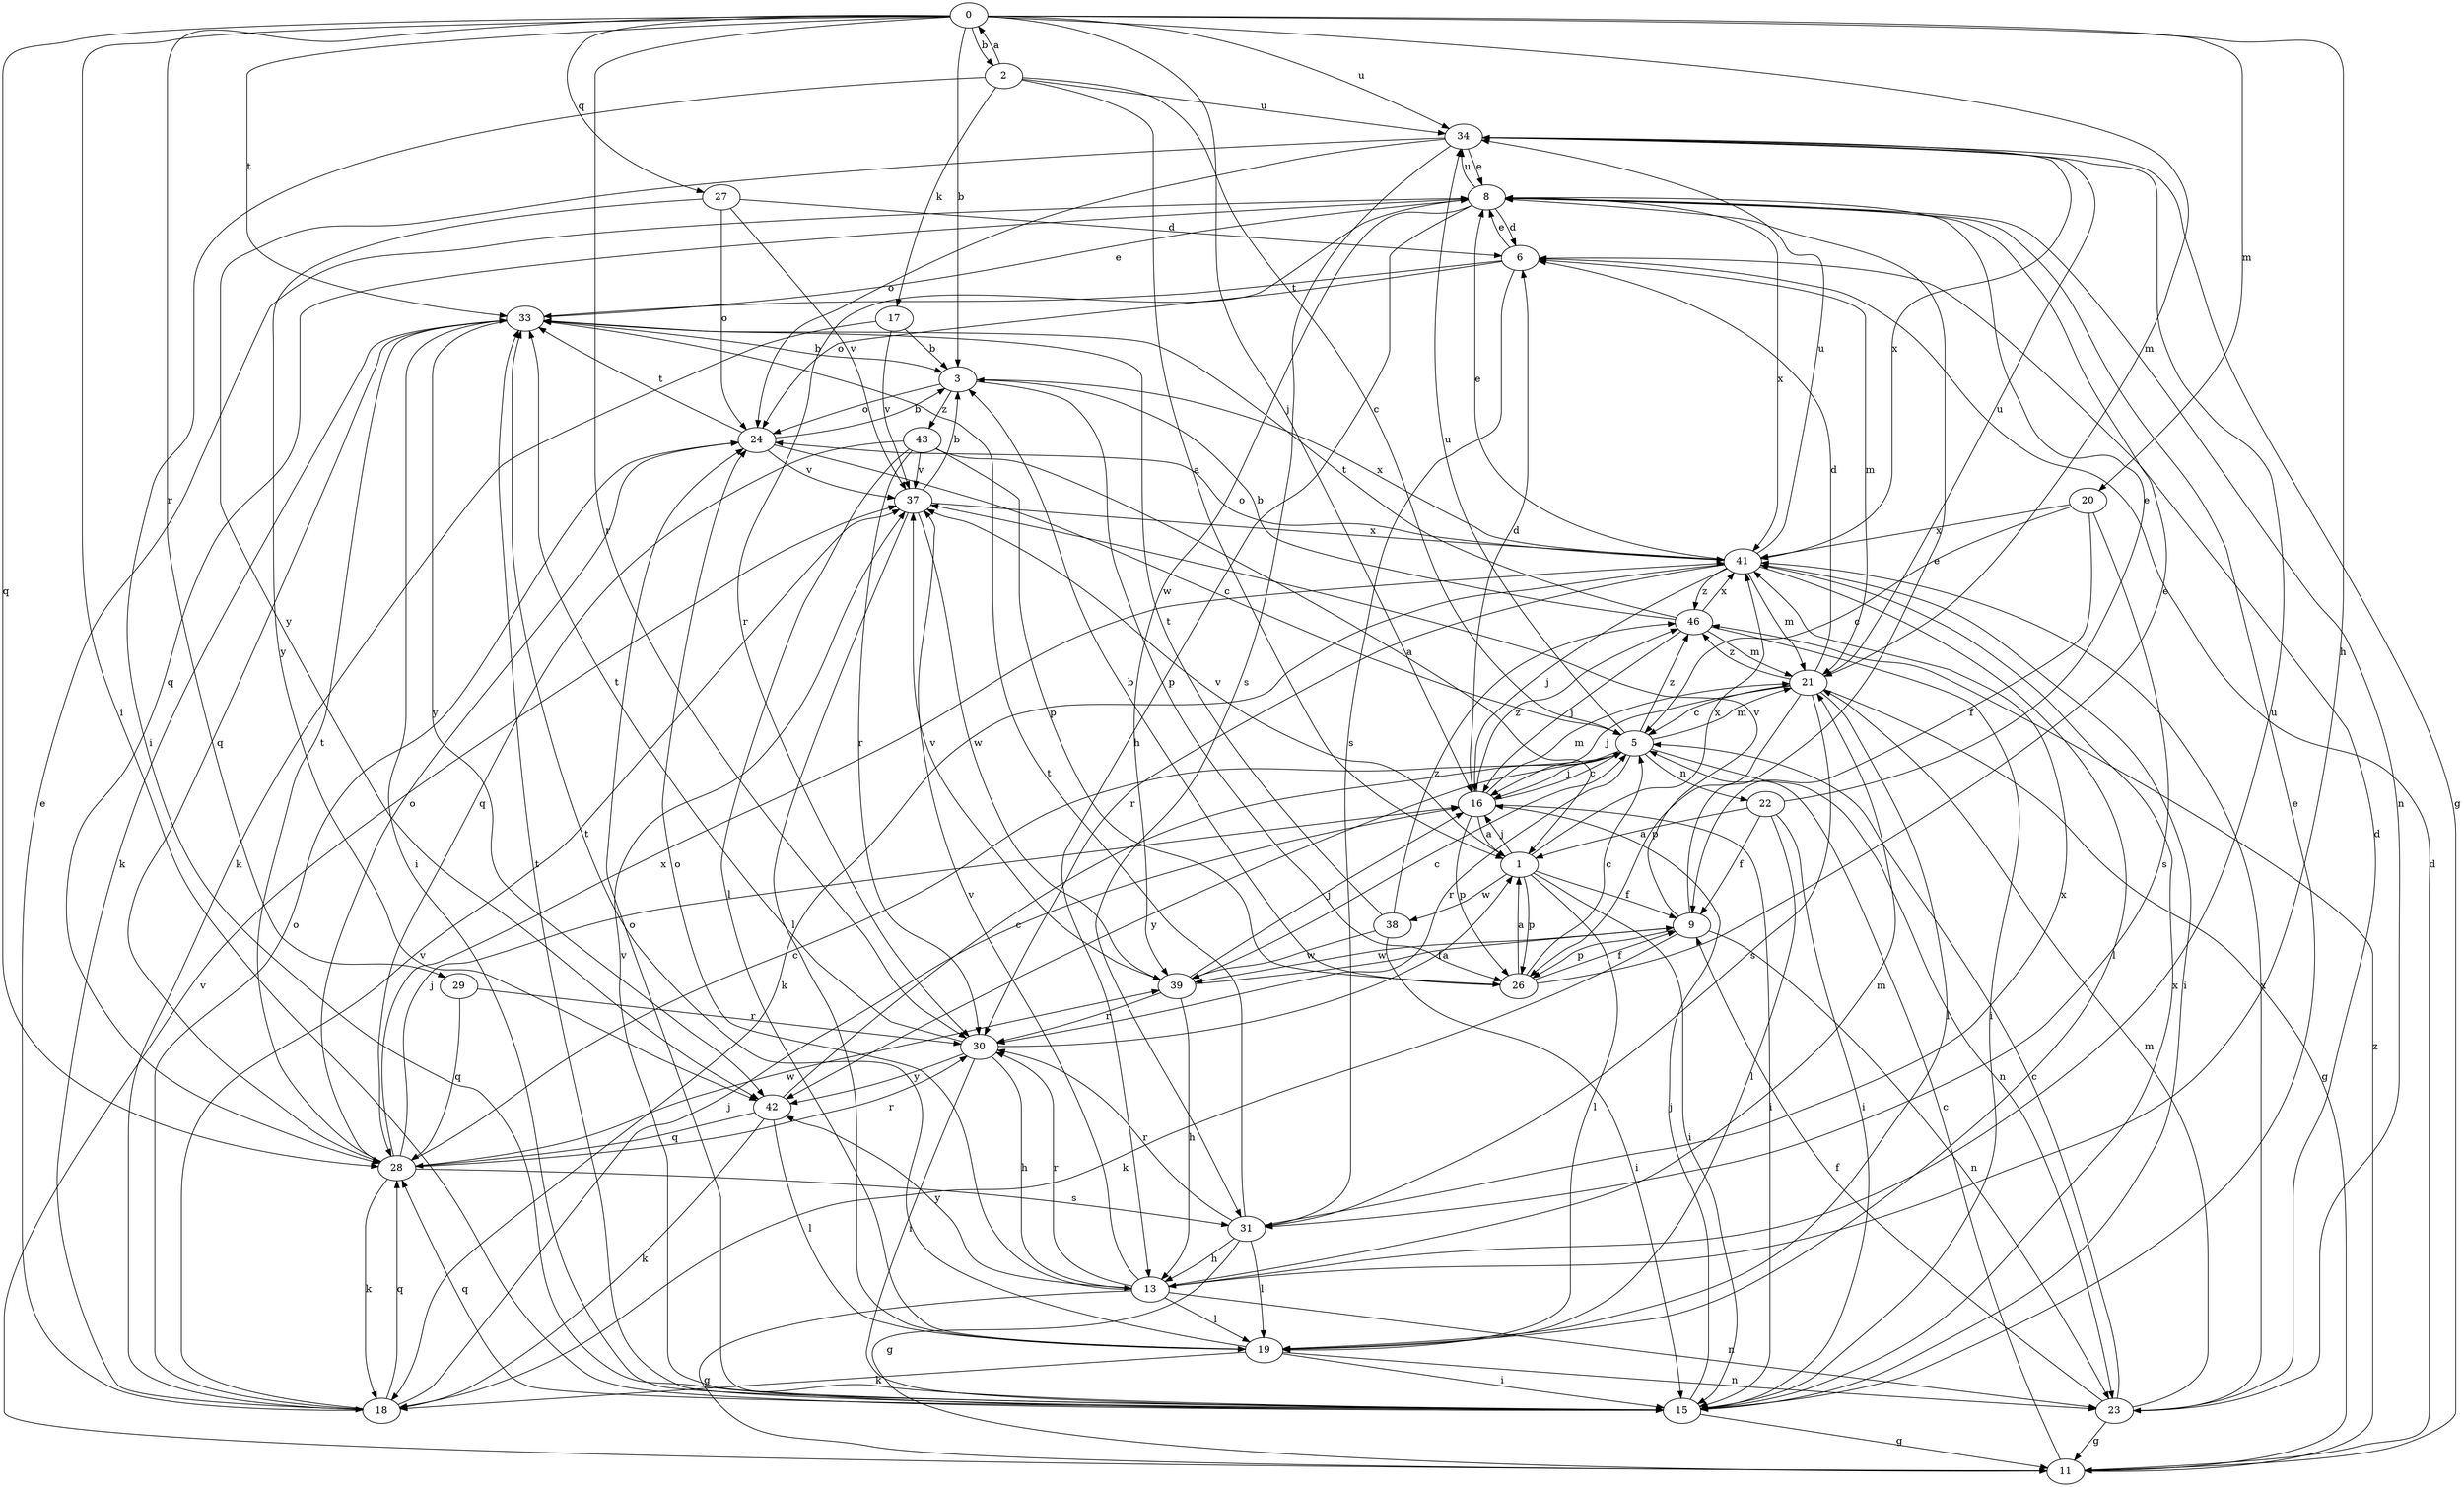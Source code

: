 strict digraph  {
0;
1;
2;
3;
5;
6;
8;
9;
11;
13;
15;
16;
17;
18;
19;
20;
21;
22;
23;
24;
26;
27;
28;
29;
30;
31;
33;
34;
37;
38;
39;
41;
42;
43;
46;
0 -> 2  [label=b];
0 -> 3  [label=b];
0 -> 13  [label=h];
0 -> 15  [label=i];
0 -> 16  [label=j];
0 -> 20  [label=m];
0 -> 21  [label=m];
0 -> 27  [label=q];
0 -> 28  [label=q];
0 -> 29  [label=r];
0 -> 30  [label=r];
0 -> 33  [label=t];
0 -> 34  [label=u];
1 -> 9  [label=f];
1 -> 15  [label=i];
1 -> 16  [label=j];
1 -> 19  [label=l];
1 -> 26  [label=p];
1 -> 37  [label=v];
1 -> 38  [label=w];
1 -> 41  [label=x];
2 -> 0  [label=a];
2 -> 1  [label=a];
2 -> 5  [label=c];
2 -> 15  [label=i];
2 -> 17  [label=k];
2 -> 34  [label=u];
3 -> 24  [label=o];
3 -> 26  [label=p];
3 -> 41  [label=x];
3 -> 43  [label=z];
5 -> 16  [label=j];
5 -> 21  [label=m];
5 -> 22  [label=n];
5 -> 23  [label=n];
5 -> 30  [label=r];
5 -> 34  [label=u];
5 -> 42  [label=y];
5 -> 46  [label=z];
6 -> 8  [label=e];
6 -> 21  [label=m];
6 -> 24  [label=o];
6 -> 31  [label=s];
6 -> 33  [label=t];
8 -> 6  [label=d];
8 -> 13  [label=h];
8 -> 23  [label=n];
8 -> 28  [label=q];
8 -> 30  [label=r];
8 -> 34  [label=u];
8 -> 39  [label=w];
8 -> 41  [label=x];
9 -> 8  [label=e];
9 -> 18  [label=k];
9 -> 23  [label=n];
9 -> 26  [label=p];
9 -> 37  [label=v];
9 -> 39  [label=w];
11 -> 5  [label=c];
11 -> 6  [label=d];
11 -> 37  [label=v];
11 -> 46  [label=z];
13 -> 11  [label=g];
13 -> 19  [label=l];
13 -> 21  [label=m];
13 -> 23  [label=n];
13 -> 24  [label=o];
13 -> 30  [label=r];
13 -> 34  [label=u];
13 -> 37  [label=v];
13 -> 42  [label=y];
15 -> 8  [label=e];
15 -> 11  [label=g];
15 -> 16  [label=j];
15 -> 24  [label=o];
15 -> 28  [label=q];
15 -> 33  [label=t];
15 -> 37  [label=v];
15 -> 41  [label=x];
16 -> 1  [label=a];
16 -> 5  [label=c];
16 -> 6  [label=d];
16 -> 15  [label=i];
16 -> 21  [label=m];
16 -> 26  [label=p];
16 -> 46  [label=z];
17 -> 3  [label=b];
17 -> 18  [label=k];
17 -> 37  [label=v];
18 -> 8  [label=e];
18 -> 16  [label=j];
18 -> 24  [label=o];
18 -> 28  [label=q];
18 -> 37  [label=v];
19 -> 15  [label=i];
19 -> 18  [label=k];
19 -> 23  [label=n];
19 -> 33  [label=t];
20 -> 5  [label=c];
20 -> 9  [label=f];
20 -> 31  [label=s];
20 -> 41  [label=x];
21 -> 5  [label=c];
21 -> 6  [label=d];
21 -> 11  [label=g];
21 -> 16  [label=j];
21 -> 19  [label=l];
21 -> 26  [label=p];
21 -> 31  [label=s];
21 -> 34  [label=u];
21 -> 46  [label=z];
22 -> 1  [label=a];
22 -> 8  [label=e];
22 -> 9  [label=f];
22 -> 15  [label=i];
22 -> 19  [label=l];
23 -> 5  [label=c];
23 -> 6  [label=d];
23 -> 9  [label=f];
23 -> 11  [label=g];
23 -> 21  [label=m];
23 -> 41  [label=x];
24 -> 3  [label=b];
24 -> 5  [label=c];
24 -> 33  [label=t];
24 -> 37  [label=v];
26 -> 1  [label=a];
26 -> 3  [label=b];
26 -> 5  [label=c];
26 -> 8  [label=e];
26 -> 9  [label=f];
27 -> 6  [label=d];
27 -> 24  [label=o];
27 -> 37  [label=v];
27 -> 42  [label=y];
28 -> 5  [label=c];
28 -> 16  [label=j];
28 -> 18  [label=k];
28 -> 24  [label=o];
28 -> 30  [label=r];
28 -> 31  [label=s];
28 -> 33  [label=t];
28 -> 39  [label=w];
28 -> 41  [label=x];
29 -> 28  [label=q];
29 -> 30  [label=r];
30 -> 1  [label=a];
30 -> 13  [label=h];
30 -> 15  [label=i];
30 -> 33  [label=t];
30 -> 42  [label=y];
31 -> 11  [label=g];
31 -> 13  [label=h];
31 -> 19  [label=l];
31 -> 30  [label=r];
31 -> 33  [label=t];
31 -> 41  [label=x];
33 -> 3  [label=b];
33 -> 8  [label=e];
33 -> 15  [label=i];
33 -> 18  [label=k];
33 -> 28  [label=q];
33 -> 42  [label=y];
34 -> 8  [label=e];
34 -> 11  [label=g];
34 -> 24  [label=o];
34 -> 31  [label=s];
34 -> 41  [label=x];
34 -> 42  [label=y];
37 -> 3  [label=b];
37 -> 19  [label=l];
37 -> 39  [label=w];
37 -> 41  [label=x];
38 -> 15  [label=i];
38 -> 33  [label=t];
38 -> 39  [label=w];
38 -> 46  [label=z];
39 -> 5  [label=c];
39 -> 9  [label=f];
39 -> 13  [label=h];
39 -> 16  [label=j];
39 -> 30  [label=r];
39 -> 37  [label=v];
41 -> 8  [label=e];
41 -> 15  [label=i];
41 -> 16  [label=j];
41 -> 18  [label=k];
41 -> 19  [label=l];
41 -> 21  [label=m];
41 -> 24  [label=o];
41 -> 30  [label=r];
41 -> 34  [label=u];
41 -> 46  [label=z];
42 -> 5  [label=c];
42 -> 18  [label=k];
42 -> 19  [label=l];
42 -> 28  [label=q];
43 -> 1  [label=a];
43 -> 19  [label=l];
43 -> 26  [label=p];
43 -> 28  [label=q];
43 -> 30  [label=r];
43 -> 37  [label=v];
46 -> 3  [label=b];
46 -> 15  [label=i];
46 -> 16  [label=j];
46 -> 21  [label=m];
46 -> 33  [label=t];
46 -> 41  [label=x];
}
